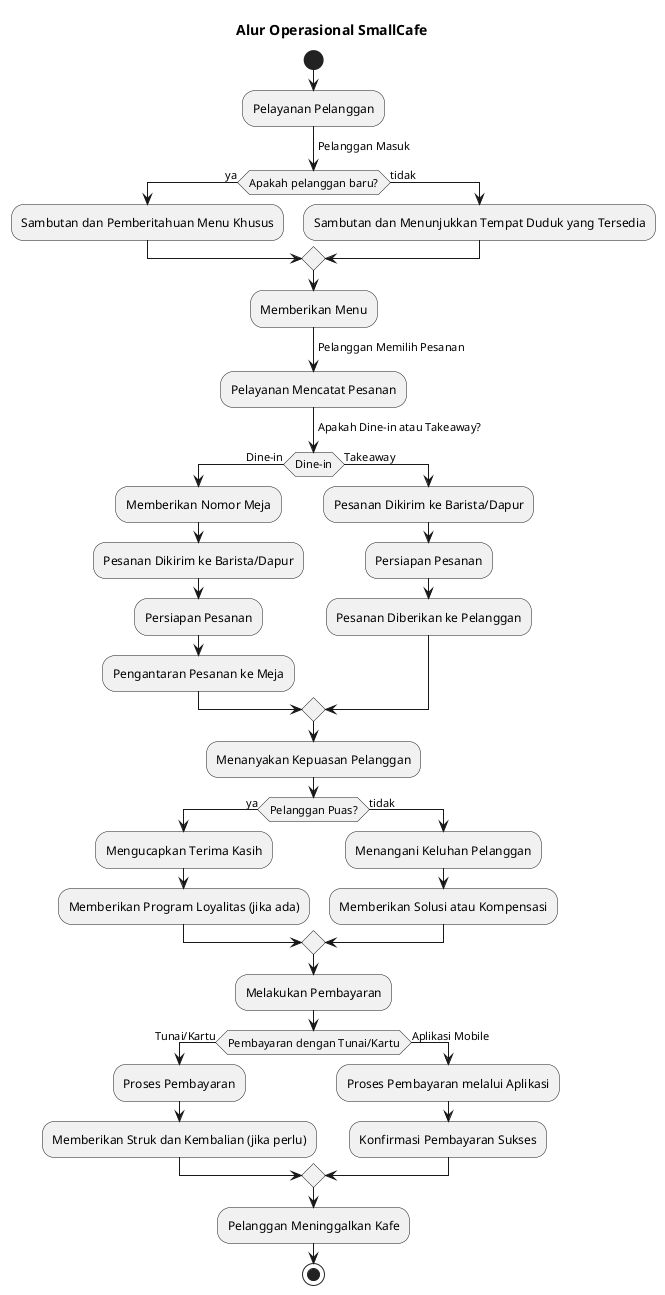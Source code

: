 @startuml
!define RECTANGLE class

title Alur Operasional SmallCafe

start

:Pelayanan Pelanggan;
-> Pelanggan Masuk;
if (Apakah pelanggan baru?) then (ya)
  :Sambutan dan Pemberitahuan Menu Khusus;
else (tidak)
  :Sambutan dan Menunjukkan Tempat Duduk yang Tersedia;
endif

:Memberikan Menu;
-> Pelanggan Memilih Pesanan;
:Pelayanan Mencatat Pesanan;
-> Apakah Dine-in atau Takeaway?;
if (Dine-in) then (Dine-in)
  :Memberikan Nomor Meja;
  :Pesanan Dikirim ke Barista/Dapur;
  :Persiapan Pesanan;
  :Pengantaran Pesanan ke Meja;
else (Takeaway)
  :Pesanan Dikirim ke Barista/Dapur;
  :Persiapan Pesanan;
  :Pesanan Diberikan ke Pelanggan;
endif

:Menanyakan Kepuasan Pelanggan;
if (Pelanggan Puas?) then (ya)
  :Mengucapkan Terima Kasih;
  :Memberikan Program Loyalitas (jika ada);
else (tidak)
  :Menangani Keluhan Pelanggan;
  :Memberikan Solusi atau Kompensasi;
endif

:Melakukan Pembayaran;
if (Pembayaran dengan Tunai/Kartu) then (Tunai/Kartu)
  :Proses Pembayaran;
  :Memberikan Struk dan Kembalian (jika perlu);
else (Aplikasi Mobile)
  :Proses Pembayaran melalui Aplikasi;
  :Konfirmasi Pembayaran Sukses;
endif

:Pelanggan Meninggalkan Kafe;
stop

@enduml
